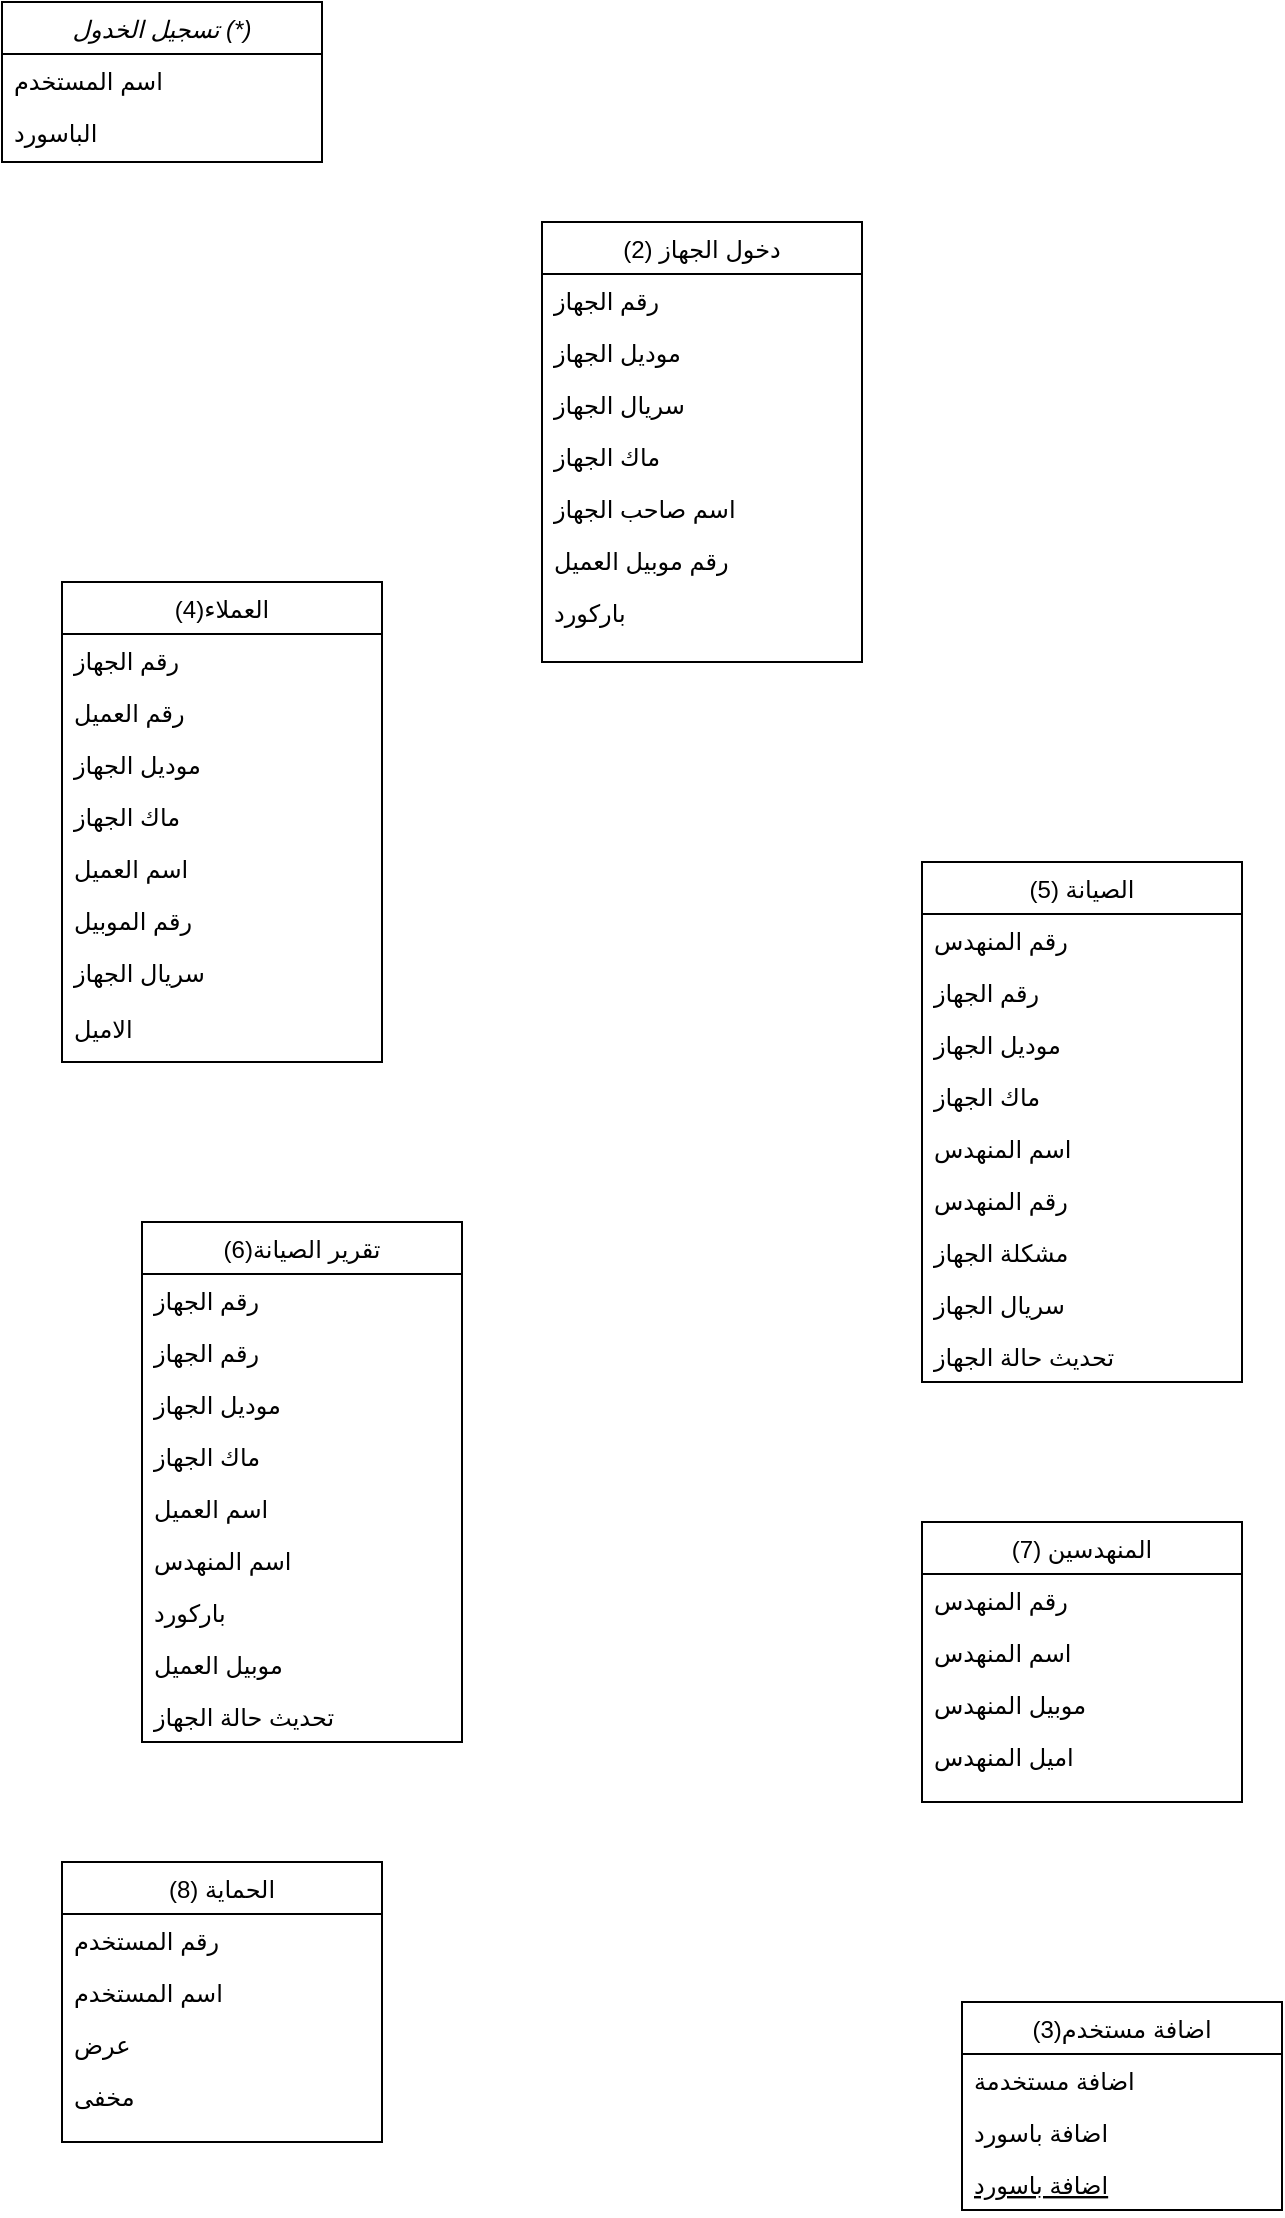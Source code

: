 <mxfile version="26.0.8">
  <diagram id="C5RBs43oDa-KdzZeNtuy" name="Page-1">
    <mxGraphModel dx="1674" dy="833" grid="1" gridSize="10" guides="1" tooltips="1" connect="1" arrows="1" fold="1" page="1" pageScale="1" pageWidth="827" pageHeight="1169" math="0" shadow="0">
      <root>
        <mxCell id="WIyWlLk6GJQsqaUBKTNV-0" />
        <mxCell id="WIyWlLk6GJQsqaUBKTNV-1" parent="WIyWlLk6GJQsqaUBKTNV-0" />
        <mxCell id="zkfFHV4jXpPFQw0GAbJ--0" value="تسجيل الخدول (*)" style="swimlane;fontStyle=2;align=center;verticalAlign=top;childLayout=stackLayout;horizontal=1;startSize=26;horizontalStack=0;resizeParent=1;resizeLast=0;collapsible=1;marginBottom=0;rounded=0;shadow=0;strokeWidth=1;" parent="WIyWlLk6GJQsqaUBKTNV-1" vertex="1">
          <mxGeometry x="80" y="30" width="160" height="80" as="geometry">
            <mxRectangle x="230" y="140" width="160" height="26" as="alternateBounds" />
          </mxGeometry>
        </mxCell>
        <mxCell id="zkfFHV4jXpPFQw0GAbJ--1" value="اسم المستخدم" style="text;align=left;verticalAlign=top;spacingLeft=4;spacingRight=4;overflow=hidden;rotatable=0;points=[[0,0.5],[1,0.5]];portConstraint=eastwest;" parent="zkfFHV4jXpPFQw0GAbJ--0" vertex="1">
          <mxGeometry y="26" width="160" height="26" as="geometry" />
        </mxCell>
        <mxCell id="zkfFHV4jXpPFQw0GAbJ--2" value="الباسورد" style="text;align=left;verticalAlign=top;spacingLeft=4;spacingRight=4;overflow=hidden;rotatable=0;points=[[0,0.5],[1,0.5]];portConstraint=eastwest;rounded=0;shadow=0;html=0;" parent="zkfFHV4jXpPFQw0GAbJ--0" vertex="1">
          <mxGeometry y="52" width="160" height="26" as="geometry" />
        </mxCell>
        <mxCell id="zkfFHV4jXpPFQw0GAbJ--6" value="اضافة مستخدم(3)" style="swimlane;fontStyle=0;align=center;verticalAlign=top;childLayout=stackLayout;horizontal=1;startSize=26;horizontalStack=0;resizeParent=1;resizeLast=0;collapsible=1;marginBottom=0;rounded=0;shadow=0;strokeWidth=1;" parent="WIyWlLk6GJQsqaUBKTNV-1" vertex="1">
          <mxGeometry x="560" y="1030" width="160" height="104" as="geometry">
            <mxRectangle x="540" y="616" width="160" height="26" as="alternateBounds" />
          </mxGeometry>
        </mxCell>
        <mxCell id="zkfFHV4jXpPFQw0GAbJ--7" value="اضافة مستخدمة" style="text;align=left;verticalAlign=top;spacingLeft=4;spacingRight=4;overflow=hidden;rotatable=0;points=[[0,0.5],[1,0.5]];portConstraint=eastwest;" parent="zkfFHV4jXpPFQw0GAbJ--6" vertex="1">
          <mxGeometry y="26" width="160" height="26" as="geometry" />
        </mxCell>
        <mxCell id="zkfFHV4jXpPFQw0GAbJ--8" value="اضافة باسورد" style="text;align=left;verticalAlign=top;spacingLeft=4;spacingRight=4;overflow=hidden;rotatable=0;points=[[0,0.5],[1,0.5]];portConstraint=eastwest;rounded=0;shadow=0;html=0;" parent="zkfFHV4jXpPFQw0GAbJ--6" vertex="1">
          <mxGeometry y="52" width="160" height="26" as="geometry" />
        </mxCell>
        <mxCell id="zkfFHV4jXpPFQw0GAbJ--10" value="اضافة باسورد" style="text;align=left;verticalAlign=top;spacingLeft=4;spacingRight=4;overflow=hidden;rotatable=0;points=[[0,0.5],[1,0.5]];portConstraint=eastwest;fontStyle=4" parent="zkfFHV4jXpPFQw0GAbJ--6" vertex="1">
          <mxGeometry y="78" width="160" height="26" as="geometry" />
        </mxCell>
        <mxCell id="zkfFHV4jXpPFQw0GAbJ--13" value="العملاء(4)" style="swimlane;fontStyle=0;align=center;verticalAlign=top;childLayout=stackLayout;horizontal=1;startSize=26;horizontalStack=0;resizeParent=1;resizeLast=0;collapsible=1;marginBottom=0;rounded=0;shadow=0;strokeWidth=1;" parent="WIyWlLk6GJQsqaUBKTNV-1" vertex="1">
          <mxGeometry x="110" y="320" width="160" height="240" as="geometry">
            <mxRectangle x="540" y="350" width="160" height="26" as="alternateBounds" />
          </mxGeometry>
        </mxCell>
        <mxCell id="zkfFHV4jXpPFQw0GAbJ--14" value="رقم الجهاز" style="text;align=left;verticalAlign=top;spacingLeft=4;spacingRight=4;overflow=hidden;rotatable=0;points=[[0,0.5],[1,0.5]];portConstraint=eastwest;" parent="zkfFHV4jXpPFQw0GAbJ--13" vertex="1">
          <mxGeometry y="26" width="160" height="26" as="geometry" />
        </mxCell>
        <mxCell id="AMiN39QSzYucy0YRh3hm-0" value="رقم العميل" style="text;align=left;verticalAlign=top;spacingLeft=4;spacingRight=4;overflow=hidden;rotatable=0;points=[[0,0.5],[1,0.5]];portConstraint=eastwest;" vertex="1" parent="zkfFHV4jXpPFQw0GAbJ--13">
          <mxGeometry y="52" width="160" height="26" as="geometry" />
        </mxCell>
        <mxCell id="AMiN39QSzYucy0YRh3hm-1" value="موديل الجهاز" style="text;align=left;verticalAlign=top;spacingLeft=4;spacingRight=4;overflow=hidden;rotatable=0;points=[[0,0.5],[1,0.5]];portConstraint=eastwest;" vertex="1" parent="zkfFHV4jXpPFQw0GAbJ--13">
          <mxGeometry y="78" width="160" height="26" as="geometry" />
        </mxCell>
        <mxCell id="AMiN39QSzYucy0YRh3hm-2" value="ماك الجهاز" style="text;align=left;verticalAlign=top;spacingLeft=4;spacingRight=4;overflow=hidden;rotatable=0;points=[[0,0.5],[1,0.5]];portConstraint=eastwest;" vertex="1" parent="zkfFHV4jXpPFQw0GAbJ--13">
          <mxGeometry y="104" width="160" height="26" as="geometry" />
        </mxCell>
        <mxCell id="AMiN39QSzYucy0YRh3hm-3" value="اسم العميل" style="text;align=left;verticalAlign=top;spacingLeft=4;spacingRight=4;overflow=hidden;rotatable=0;points=[[0,0.5],[1,0.5]];portConstraint=eastwest;" vertex="1" parent="zkfFHV4jXpPFQw0GAbJ--13">
          <mxGeometry y="130" width="160" height="26" as="geometry" />
        </mxCell>
        <mxCell id="AMiN39QSzYucy0YRh3hm-4" value="رقم الموبيل" style="text;align=left;verticalAlign=top;spacingLeft=4;spacingRight=4;overflow=hidden;rotatable=0;points=[[0,0.5],[1,0.5]];portConstraint=eastwest;" vertex="1" parent="zkfFHV4jXpPFQw0GAbJ--13">
          <mxGeometry y="156" width="160" height="26" as="geometry" />
        </mxCell>
        <mxCell id="AMiN39QSzYucy0YRh3hm-5" value="سريال الجهاز" style="text;align=left;verticalAlign=top;spacingLeft=4;spacingRight=4;overflow=hidden;rotatable=0;points=[[0,0.5],[1,0.5]];portConstraint=eastwest;" vertex="1" parent="zkfFHV4jXpPFQw0GAbJ--13">
          <mxGeometry y="182" width="160" height="28" as="geometry" />
        </mxCell>
        <mxCell id="AMiN39QSzYucy0YRh3hm-7" value="الاميل " style="text;align=left;verticalAlign=top;spacingLeft=4;spacingRight=4;overflow=hidden;rotatable=0;points=[[0,0.5],[1,0.5]];portConstraint=eastwest;" vertex="1" parent="zkfFHV4jXpPFQw0GAbJ--13">
          <mxGeometry y="210" width="160" height="26" as="geometry" />
        </mxCell>
        <mxCell id="zkfFHV4jXpPFQw0GAbJ--17" value="دخول الجهاز (2)" style="swimlane;fontStyle=0;align=center;verticalAlign=top;childLayout=stackLayout;horizontal=1;startSize=26;horizontalStack=0;resizeParent=1;resizeLast=0;collapsible=1;marginBottom=0;rounded=0;shadow=0;strokeWidth=1;" parent="WIyWlLk6GJQsqaUBKTNV-1" vertex="1">
          <mxGeometry x="350" y="140" width="160" height="220" as="geometry">
            <mxRectangle x="540" y="130" width="160" height="26" as="alternateBounds" />
          </mxGeometry>
        </mxCell>
        <mxCell id="zkfFHV4jXpPFQw0GAbJ--18" value="رقم الجهاز" style="text;align=left;verticalAlign=top;spacingLeft=4;spacingRight=4;overflow=hidden;rotatable=0;points=[[0,0.5],[1,0.5]];portConstraint=eastwest;" parent="zkfFHV4jXpPFQw0GAbJ--17" vertex="1">
          <mxGeometry y="26" width="160" height="26" as="geometry" />
        </mxCell>
        <mxCell id="zkfFHV4jXpPFQw0GAbJ--19" value="موديل الجهاز" style="text;align=left;verticalAlign=top;spacingLeft=4;spacingRight=4;overflow=hidden;rotatable=0;points=[[0,0.5],[1,0.5]];portConstraint=eastwest;rounded=0;shadow=0;html=0;" parent="zkfFHV4jXpPFQw0GAbJ--17" vertex="1">
          <mxGeometry y="52" width="160" height="26" as="geometry" />
        </mxCell>
        <mxCell id="zkfFHV4jXpPFQw0GAbJ--20" value="سريال الجهاز" style="text;align=left;verticalAlign=top;spacingLeft=4;spacingRight=4;overflow=hidden;rotatable=0;points=[[0,0.5],[1,0.5]];portConstraint=eastwest;rounded=0;shadow=0;html=0;" parent="zkfFHV4jXpPFQw0GAbJ--17" vertex="1">
          <mxGeometry y="78" width="160" height="26" as="geometry" />
        </mxCell>
        <mxCell id="zkfFHV4jXpPFQw0GAbJ--21" value="ماك الجهاز" style="text;align=left;verticalAlign=top;spacingLeft=4;spacingRight=4;overflow=hidden;rotatable=0;points=[[0,0.5],[1,0.5]];portConstraint=eastwest;rounded=0;shadow=0;html=0;" parent="zkfFHV4jXpPFQw0GAbJ--17" vertex="1">
          <mxGeometry y="104" width="160" height="26" as="geometry" />
        </mxCell>
        <mxCell id="zkfFHV4jXpPFQw0GAbJ--22" value="اسم صاحب الجهاز" style="text;align=left;verticalAlign=top;spacingLeft=4;spacingRight=4;overflow=hidden;rotatable=0;points=[[0,0.5],[1,0.5]];portConstraint=eastwest;rounded=0;shadow=0;html=0;" parent="zkfFHV4jXpPFQw0GAbJ--17" vertex="1">
          <mxGeometry y="130" width="160" height="26" as="geometry" />
        </mxCell>
        <mxCell id="zkfFHV4jXpPFQw0GAbJ--24" value="رقم موبيل العميل " style="text;align=left;verticalAlign=top;spacingLeft=4;spacingRight=4;overflow=hidden;rotatable=0;points=[[0,0.5],[1,0.5]];portConstraint=eastwest;" parent="zkfFHV4jXpPFQw0GAbJ--17" vertex="1">
          <mxGeometry y="156" width="160" height="26" as="geometry" />
        </mxCell>
        <mxCell id="zkfFHV4jXpPFQw0GAbJ--25" value="باركورد" style="text;align=left;verticalAlign=top;spacingLeft=4;spacingRight=4;overflow=hidden;rotatable=0;points=[[0,0.5],[1,0.5]];portConstraint=eastwest;" parent="zkfFHV4jXpPFQw0GAbJ--17" vertex="1">
          <mxGeometry y="182" width="160" height="26" as="geometry" />
        </mxCell>
        <mxCell id="AMiN39QSzYucy0YRh3hm-16" value="الصيانة (5)" style="swimlane;fontStyle=0;align=center;verticalAlign=top;childLayout=stackLayout;horizontal=1;startSize=26;horizontalStack=0;resizeParent=1;resizeLast=0;collapsible=1;marginBottom=0;rounded=0;shadow=0;strokeWidth=1;" vertex="1" parent="WIyWlLk6GJQsqaUBKTNV-1">
          <mxGeometry x="540" y="460" width="160" height="260" as="geometry">
            <mxRectangle x="540" y="694" width="160" height="26" as="alternateBounds" />
          </mxGeometry>
        </mxCell>
        <mxCell id="AMiN39QSzYucy0YRh3hm-17" value="رقم المنهدس" style="text;align=left;verticalAlign=top;spacingLeft=4;spacingRight=4;overflow=hidden;rotatable=0;points=[[0,0.5],[1,0.5]];portConstraint=eastwest;" vertex="1" parent="AMiN39QSzYucy0YRh3hm-16">
          <mxGeometry y="26" width="160" height="26" as="geometry" />
        </mxCell>
        <mxCell id="AMiN39QSzYucy0YRh3hm-18" value="رقم الجهاز " style="text;align=left;verticalAlign=top;spacingLeft=4;spacingRight=4;overflow=hidden;rotatable=0;points=[[0,0.5],[1,0.5]];portConstraint=eastwest;rounded=0;shadow=0;html=0;" vertex="1" parent="AMiN39QSzYucy0YRh3hm-16">
          <mxGeometry y="52" width="160" height="26" as="geometry" />
        </mxCell>
        <mxCell id="AMiN39QSzYucy0YRh3hm-20" value="موديل الجهاز" style="text;align=left;verticalAlign=top;spacingLeft=4;spacingRight=4;overflow=hidden;rotatable=0;points=[[0,0.5],[1,0.5]];portConstraint=eastwest;rounded=0;shadow=0;html=0;" vertex="1" parent="AMiN39QSzYucy0YRh3hm-16">
          <mxGeometry y="78" width="160" height="26" as="geometry" />
        </mxCell>
        <mxCell id="AMiN39QSzYucy0YRh3hm-21" value="ماك الجهاز" style="text;align=left;verticalAlign=top;spacingLeft=4;spacingRight=4;overflow=hidden;rotatable=0;points=[[0,0.5],[1,0.5]];portConstraint=eastwest;rounded=0;shadow=0;html=0;" vertex="1" parent="AMiN39QSzYucy0YRh3hm-16">
          <mxGeometry y="104" width="160" height="26" as="geometry" />
        </mxCell>
        <mxCell id="AMiN39QSzYucy0YRh3hm-22" value="اسم المنهدس " style="text;align=left;verticalAlign=top;spacingLeft=4;spacingRight=4;overflow=hidden;rotatable=0;points=[[0,0.5],[1,0.5]];portConstraint=eastwest;rounded=0;shadow=0;html=0;" vertex="1" parent="AMiN39QSzYucy0YRh3hm-16">
          <mxGeometry y="130" width="160" height="26" as="geometry" />
        </mxCell>
        <mxCell id="AMiN39QSzYucy0YRh3hm-23" value="رقم المنهدس" style="text;align=left;verticalAlign=top;spacingLeft=4;spacingRight=4;overflow=hidden;rotatable=0;points=[[0,0.5],[1,0.5]];portConstraint=eastwest;rounded=0;shadow=0;html=0;" vertex="1" parent="AMiN39QSzYucy0YRh3hm-16">
          <mxGeometry y="156" width="160" height="26" as="geometry" />
        </mxCell>
        <mxCell id="AMiN39QSzYucy0YRh3hm-24" value="مشكلة الجهاز" style="text;align=left;verticalAlign=top;spacingLeft=4;spacingRight=4;overflow=hidden;rotatable=0;points=[[0,0.5],[1,0.5]];portConstraint=eastwest;rounded=0;shadow=0;html=0;" vertex="1" parent="AMiN39QSzYucy0YRh3hm-16">
          <mxGeometry y="182" width="160" height="26" as="geometry" />
        </mxCell>
        <mxCell id="AMiN39QSzYucy0YRh3hm-25" value="سريال الجهاز" style="text;align=left;verticalAlign=top;spacingLeft=4;spacingRight=4;overflow=hidden;rotatable=0;points=[[0,0.5],[1,0.5]];portConstraint=eastwest;rounded=0;shadow=0;html=0;" vertex="1" parent="AMiN39QSzYucy0YRh3hm-16">
          <mxGeometry y="208" width="160" height="26" as="geometry" />
        </mxCell>
        <mxCell id="AMiN39QSzYucy0YRh3hm-26" value="تحديث حالة الجهاز" style="text;align=left;verticalAlign=top;spacingLeft=4;spacingRight=4;overflow=hidden;rotatable=0;points=[[0,0.5],[1,0.5]];portConstraint=eastwest;rounded=0;shadow=0;html=0;" vertex="1" parent="AMiN39QSzYucy0YRh3hm-16">
          <mxGeometry y="234" width="160" height="26" as="geometry" />
        </mxCell>
        <mxCell id="AMiN39QSzYucy0YRh3hm-27" value="تقرير الصيانة(6)" style="swimlane;fontStyle=0;align=center;verticalAlign=top;childLayout=stackLayout;horizontal=1;startSize=26;horizontalStack=0;resizeParent=1;resizeLast=0;collapsible=1;marginBottom=0;rounded=0;shadow=0;strokeWidth=1;" vertex="1" parent="WIyWlLk6GJQsqaUBKTNV-1">
          <mxGeometry x="150" y="640" width="160" height="260" as="geometry">
            <mxRectangle x="540" y="694" width="160" height="26" as="alternateBounds" />
          </mxGeometry>
        </mxCell>
        <mxCell id="AMiN39QSzYucy0YRh3hm-28" value="رقم الجهاز" style="text;align=left;verticalAlign=top;spacingLeft=4;spacingRight=4;overflow=hidden;rotatable=0;points=[[0,0.5],[1,0.5]];portConstraint=eastwest;" vertex="1" parent="AMiN39QSzYucy0YRh3hm-27">
          <mxGeometry y="26" width="160" height="26" as="geometry" />
        </mxCell>
        <mxCell id="AMiN39QSzYucy0YRh3hm-29" value="رقم الجهاز " style="text;align=left;verticalAlign=top;spacingLeft=4;spacingRight=4;overflow=hidden;rotatable=0;points=[[0,0.5],[1,0.5]];portConstraint=eastwest;rounded=0;shadow=0;html=0;" vertex="1" parent="AMiN39QSzYucy0YRh3hm-27">
          <mxGeometry y="52" width="160" height="26" as="geometry" />
        </mxCell>
        <mxCell id="AMiN39QSzYucy0YRh3hm-30" value="موديل الجهاز" style="text;align=left;verticalAlign=top;spacingLeft=4;spacingRight=4;overflow=hidden;rotatable=0;points=[[0,0.5],[1,0.5]];portConstraint=eastwest;rounded=0;shadow=0;html=0;" vertex="1" parent="AMiN39QSzYucy0YRh3hm-27">
          <mxGeometry y="78" width="160" height="26" as="geometry" />
        </mxCell>
        <mxCell id="AMiN39QSzYucy0YRh3hm-31" value="ماك الجهاز" style="text;align=left;verticalAlign=top;spacingLeft=4;spacingRight=4;overflow=hidden;rotatable=0;points=[[0,0.5],[1,0.5]];portConstraint=eastwest;rounded=0;shadow=0;html=0;" vertex="1" parent="AMiN39QSzYucy0YRh3hm-27">
          <mxGeometry y="104" width="160" height="26" as="geometry" />
        </mxCell>
        <mxCell id="AMiN39QSzYucy0YRh3hm-32" value="اسم العميل " style="text;align=left;verticalAlign=top;spacingLeft=4;spacingRight=4;overflow=hidden;rotatable=0;points=[[0,0.5],[1,0.5]];portConstraint=eastwest;rounded=0;shadow=0;html=0;" vertex="1" parent="AMiN39QSzYucy0YRh3hm-27">
          <mxGeometry y="130" width="160" height="26" as="geometry" />
        </mxCell>
        <mxCell id="AMiN39QSzYucy0YRh3hm-33" value="اسم المنهدس" style="text;align=left;verticalAlign=top;spacingLeft=4;spacingRight=4;overflow=hidden;rotatable=0;points=[[0,0.5],[1,0.5]];portConstraint=eastwest;rounded=0;shadow=0;html=0;" vertex="1" parent="AMiN39QSzYucy0YRh3hm-27">
          <mxGeometry y="156" width="160" height="26" as="geometry" />
        </mxCell>
        <mxCell id="AMiN39QSzYucy0YRh3hm-34" value="باركورد" style="text;align=left;verticalAlign=top;spacingLeft=4;spacingRight=4;overflow=hidden;rotatable=0;points=[[0,0.5],[1,0.5]];portConstraint=eastwest;rounded=0;shadow=0;html=0;" vertex="1" parent="AMiN39QSzYucy0YRh3hm-27">
          <mxGeometry y="182" width="160" height="26" as="geometry" />
        </mxCell>
        <mxCell id="AMiN39QSzYucy0YRh3hm-35" value="موبيل العميل " style="text;align=left;verticalAlign=top;spacingLeft=4;spacingRight=4;overflow=hidden;rotatable=0;points=[[0,0.5],[1,0.5]];portConstraint=eastwest;rounded=0;shadow=0;html=0;" vertex="1" parent="AMiN39QSzYucy0YRh3hm-27">
          <mxGeometry y="208" width="160" height="26" as="geometry" />
        </mxCell>
        <mxCell id="AMiN39QSzYucy0YRh3hm-36" value="تحديث حالة الجهاز" style="text;align=left;verticalAlign=top;spacingLeft=4;spacingRight=4;overflow=hidden;rotatable=0;points=[[0,0.5],[1,0.5]];portConstraint=eastwest;rounded=0;shadow=0;html=0;" vertex="1" parent="AMiN39QSzYucy0YRh3hm-27">
          <mxGeometry y="234" width="160" height="26" as="geometry" />
        </mxCell>
        <mxCell id="AMiN39QSzYucy0YRh3hm-37" value="المنهدسين (7)" style="swimlane;fontStyle=0;align=center;verticalAlign=top;childLayout=stackLayout;horizontal=1;startSize=26;horizontalStack=0;resizeParent=1;resizeLast=0;collapsible=1;marginBottom=0;rounded=0;shadow=0;strokeWidth=1;" vertex="1" parent="WIyWlLk6GJQsqaUBKTNV-1">
          <mxGeometry x="540" y="790" width="160" height="140" as="geometry">
            <mxRectangle x="540" y="694" width="160" height="26" as="alternateBounds" />
          </mxGeometry>
        </mxCell>
        <mxCell id="AMiN39QSzYucy0YRh3hm-38" value="رقم المنهدس" style="text;align=left;verticalAlign=top;spacingLeft=4;spacingRight=4;overflow=hidden;rotatable=0;points=[[0,0.5],[1,0.5]];portConstraint=eastwest;" vertex="1" parent="AMiN39QSzYucy0YRh3hm-37">
          <mxGeometry y="26" width="160" height="26" as="geometry" />
        </mxCell>
        <mxCell id="AMiN39QSzYucy0YRh3hm-39" value="اسم المنهدس" style="text;align=left;verticalAlign=top;spacingLeft=4;spacingRight=4;overflow=hidden;rotatable=0;points=[[0,0.5],[1,0.5]];portConstraint=eastwest;rounded=0;shadow=0;html=0;" vertex="1" parent="AMiN39QSzYucy0YRh3hm-37">
          <mxGeometry y="52" width="160" height="26" as="geometry" />
        </mxCell>
        <mxCell id="AMiN39QSzYucy0YRh3hm-40" value="موبيل المنهدس " style="text;align=left;verticalAlign=top;spacingLeft=4;spacingRight=4;overflow=hidden;rotatable=0;points=[[0,0.5],[1,0.5]];portConstraint=eastwest;rounded=0;shadow=0;html=0;" vertex="1" parent="AMiN39QSzYucy0YRh3hm-37">
          <mxGeometry y="78" width="160" height="26" as="geometry" />
        </mxCell>
        <mxCell id="AMiN39QSzYucy0YRh3hm-41" value="اميل المنهدس" style="text;align=left;verticalAlign=top;spacingLeft=4;spacingRight=4;overflow=hidden;rotatable=0;points=[[0,0.5],[1,0.5]];portConstraint=eastwest;rounded=0;shadow=0;html=0;" vertex="1" parent="AMiN39QSzYucy0YRh3hm-37">
          <mxGeometry y="104" width="160" height="26" as="geometry" />
        </mxCell>
        <mxCell id="AMiN39QSzYucy0YRh3hm-47" value="الحماية (8)" style="swimlane;fontStyle=0;align=center;verticalAlign=top;childLayout=stackLayout;horizontal=1;startSize=26;horizontalStack=0;resizeParent=1;resizeLast=0;collapsible=1;marginBottom=0;rounded=0;shadow=0;strokeWidth=1;" vertex="1" parent="WIyWlLk6GJQsqaUBKTNV-1">
          <mxGeometry x="110" y="960" width="160" height="140" as="geometry">
            <mxRectangle x="540" y="694" width="160" height="26" as="alternateBounds" />
          </mxGeometry>
        </mxCell>
        <mxCell id="AMiN39QSzYucy0YRh3hm-48" value="رقم المستخدم" style="text;align=left;verticalAlign=top;spacingLeft=4;spacingRight=4;overflow=hidden;rotatable=0;points=[[0,0.5],[1,0.5]];portConstraint=eastwest;" vertex="1" parent="AMiN39QSzYucy0YRh3hm-47">
          <mxGeometry y="26" width="160" height="26" as="geometry" />
        </mxCell>
        <mxCell id="AMiN39QSzYucy0YRh3hm-49" value="اسم المستخدم" style="text;align=left;verticalAlign=top;spacingLeft=4;spacingRight=4;overflow=hidden;rotatable=0;points=[[0,0.5],[1,0.5]];portConstraint=eastwest;rounded=0;shadow=0;html=0;" vertex="1" parent="AMiN39QSzYucy0YRh3hm-47">
          <mxGeometry y="52" width="160" height="26" as="geometry" />
        </mxCell>
        <mxCell id="AMiN39QSzYucy0YRh3hm-50" value="عرض" style="text;align=left;verticalAlign=top;spacingLeft=4;spacingRight=4;overflow=hidden;rotatable=0;points=[[0,0.5],[1,0.5]];portConstraint=eastwest;rounded=0;shadow=0;html=0;" vertex="1" parent="AMiN39QSzYucy0YRh3hm-47">
          <mxGeometry y="78" width="160" height="26" as="geometry" />
        </mxCell>
        <mxCell id="AMiN39QSzYucy0YRh3hm-51" value="مخفى" style="text;align=left;verticalAlign=top;spacingLeft=4;spacingRight=4;overflow=hidden;rotatable=0;points=[[0,0.5],[1,0.5]];portConstraint=eastwest;rounded=0;shadow=0;html=0;" vertex="1" parent="AMiN39QSzYucy0YRh3hm-47">
          <mxGeometry y="104" width="160" height="36" as="geometry" />
        </mxCell>
      </root>
    </mxGraphModel>
  </diagram>
</mxfile>
